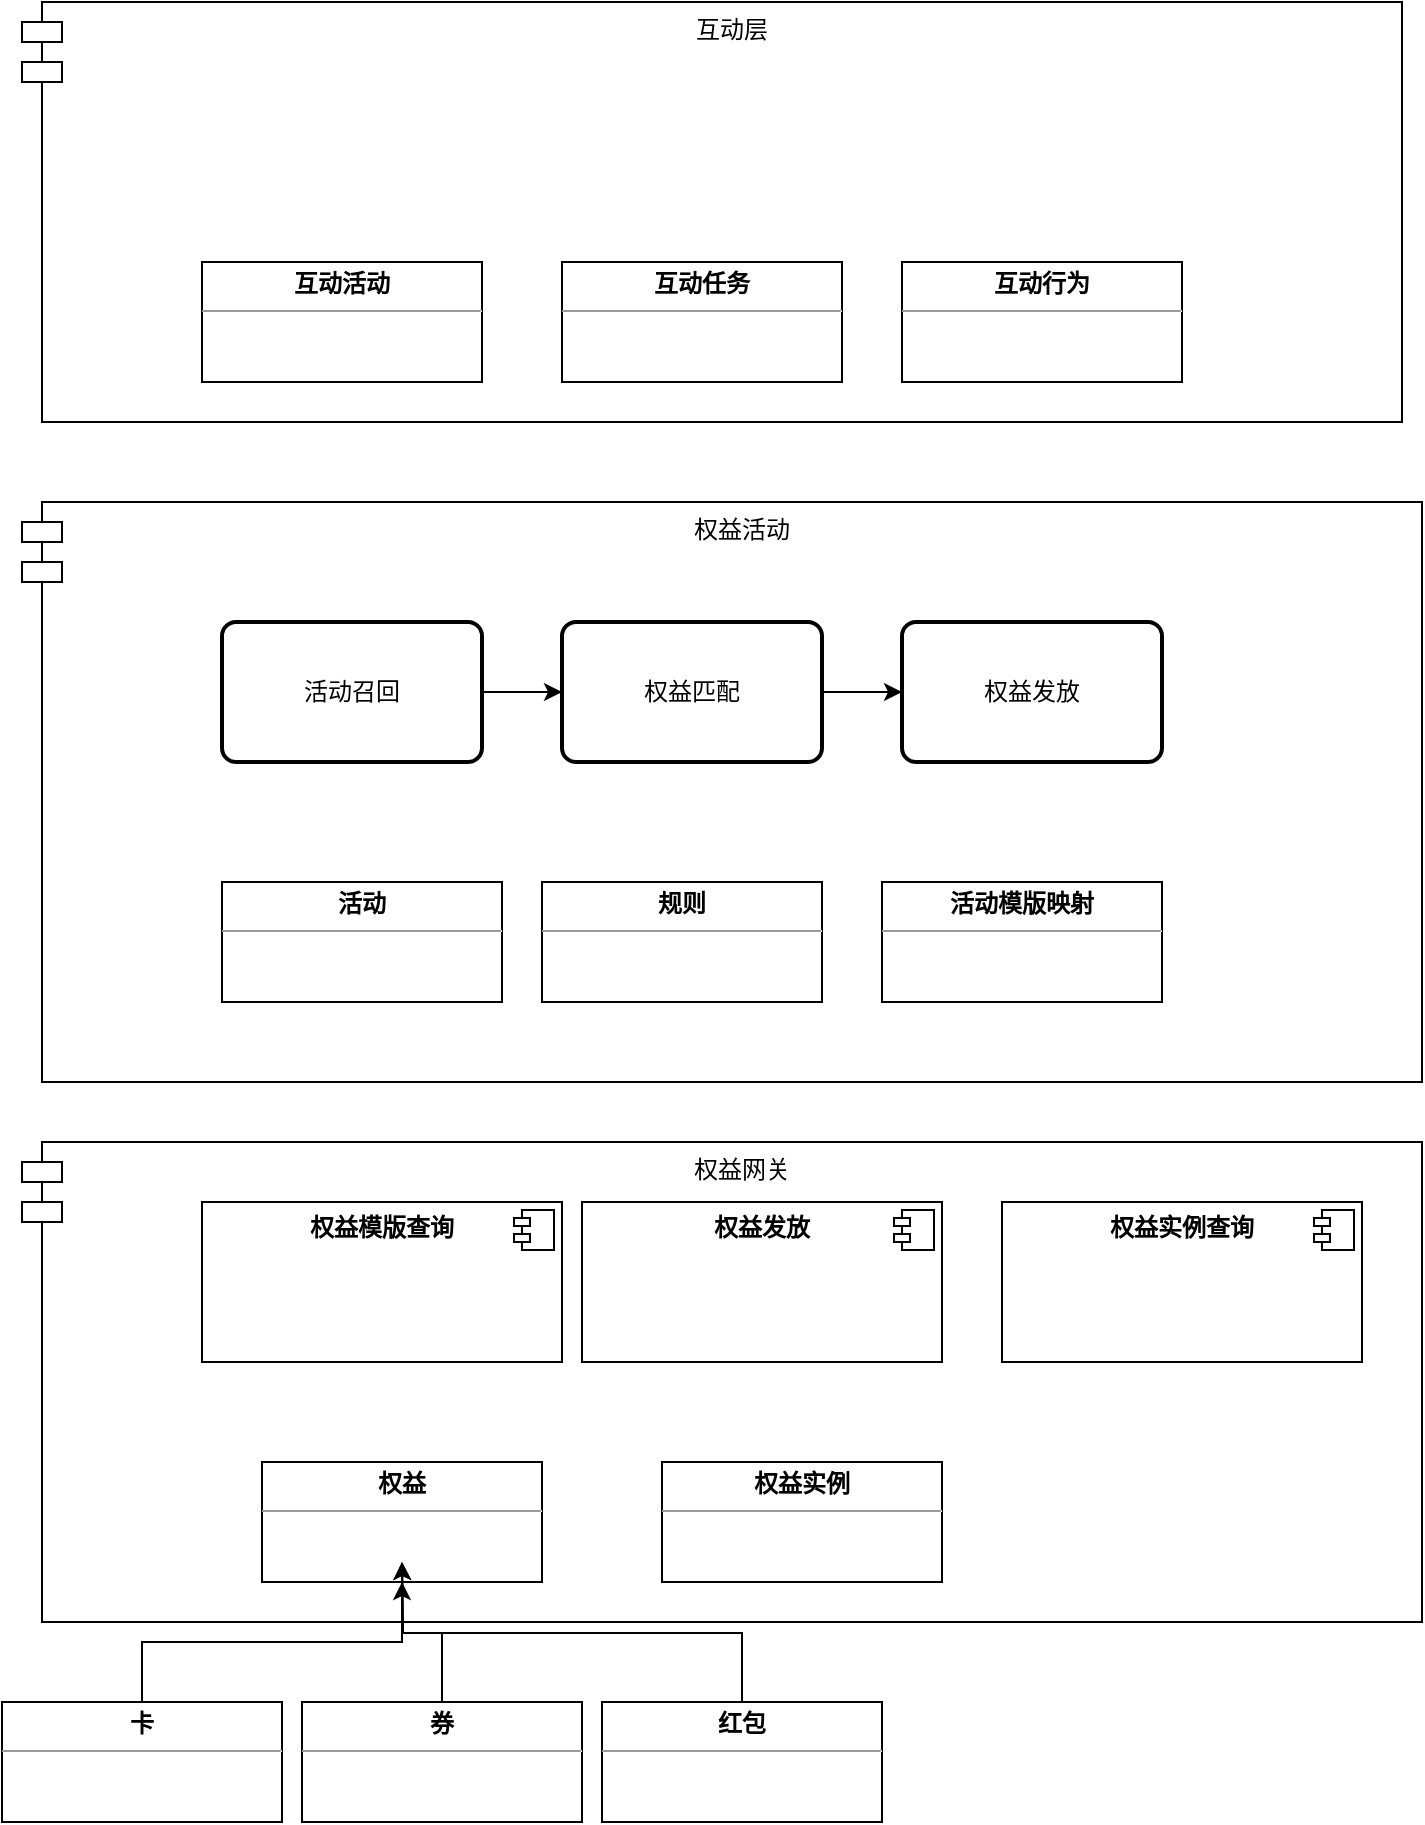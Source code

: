 <mxfile version="15.0.6" type="github">
  <diagram id="NM-FnL9aiEsatMu2k_oT" name="Page-1">
    <mxGraphModel dx="786" dy="1566" grid="1" gridSize="10" guides="1" tooltips="1" connect="1" arrows="1" fold="1" page="1" pageScale="1" pageWidth="827" pageHeight="1169" math="0" shadow="0">
      <root>
        <mxCell id="0" />
        <mxCell id="1" parent="0" />
        <mxCell id="irNuKJr1E5cWdmTTzUOE-2" value="权益网关" style="shape=module;align=left;spacingLeft=20;align=center;verticalAlign=top;" vertex="1" parent="1">
          <mxGeometry x="90" y="80" width="700" height="240" as="geometry" />
        </mxCell>
        <mxCell id="irNuKJr1E5cWdmTTzUOE-4" value="&lt;p style=&quot;margin: 0px ; margin-top: 6px ; text-align: center&quot;&gt;&lt;b&gt;权益模版查询&lt;/b&gt;&lt;/p&gt;" style="align=left;overflow=fill;html=1;dropTarget=0;" vertex="1" parent="1">
          <mxGeometry x="180" y="110" width="180" height="80" as="geometry" />
        </mxCell>
        <mxCell id="irNuKJr1E5cWdmTTzUOE-5" value="" style="shape=component;jettyWidth=8;jettyHeight=4;" vertex="1" parent="irNuKJr1E5cWdmTTzUOE-4">
          <mxGeometry x="1" width="20" height="20" relative="1" as="geometry">
            <mxPoint x="-24" y="4" as="offset" />
          </mxGeometry>
        </mxCell>
        <mxCell id="irNuKJr1E5cWdmTTzUOE-6" value="&lt;p style=&quot;margin: 0px ; margin-top: 4px ; text-align: center&quot;&gt;&lt;b&gt;权益&lt;/b&gt;&lt;/p&gt;&lt;hr size=&quot;1&quot;&gt;&lt;div style=&quot;height: 2px&quot;&gt;&lt;/div&gt;" style="verticalAlign=top;align=left;overflow=fill;fontSize=12;fontFamily=Helvetica;html=1;" vertex="1" parent="1">
          <mxGeometry x="210" y="240" width="140" height="60" as="geometry" />
        </mxCell>
        <mxCell id="irNuKJr1E5cWdmTTzUOE-8" value="&lt;p style=&quot;margin: 0px ; margin-top: 4px ; text-align: center&quot;&gt;&lt;b&gt;权益实例&lt;/b&gt;&lt;/p&gt;&lt;hr size=&quot;1&quot;&gt;&lt;div style=&quot;height: 2px&quot;&gt;&lt;/div&gt;" style="verticalAlign=top;align=left;overflow=fill;fontSize=12;fontFamily=Helvetica;html=1;" vertex="1" parent="1">
          <mxGeometry x="410" y="240" width="140" height="60" as="geometry" />
        </mxCell>
        <mxCell id="irNuKJr1E5cWdmTTzUOE-12" style="edgeStyle=orthogonalEdgeStyle;rounded=0;orthogonalLoop=1;jettySize=auto;html=1;exitX=0.5;exitY=0;exitDx=0;exitDy=0;" edge="1" parent="1" source="irNuKJr1E5cWdmTTzUOE-9" target="irNuKJr1E5cWdmTTzUOE-6">
          <mxGeometry relative="1" as="geometry" />
        </mxCell>
        <mxCell id="irNuKJr1E5cWdmTTzUOE-9" value="&lt;p style=&quot;margin: 0px ; margin-top: 4px ; text-align: center&quot;&gt;&lt;b&gt;卡&lt;/b&gt;&lt;/p&gt;&lt;hr size=&quot;1&quot;&gt;&lt;div style=&quot;height: 2px&quot;&gt;&lt;/div&gt;" style="verticalAlign=top;align=left;overflow=fill;fontSize=12;fontFamily=Helvetica;html=1;" vertex="1" parent="1">
          <mxGeometry x="80" y="360" width="140" height="60" as="geometry" />
        </mxCell>
        <mxCell id="irNuKJr1E5cWdmTTzUOE-13" style="edgeStyle=orthogonalEdgeStyle;rounded=0;orthogonalLoop=1;jettySize=auto;html=1;exitX=0.5;exitY=0;exitDx=0;exitDy=0;" edge="1" parent="1" source="irNuKJr1E5cWdmTTzUOE-10">
          <mxGeometry relative="1" as="geometry">
            <mxPoint x="280" y="290" as="targetPoint" />
          </mxGeometry>
        </mxCell>
        <mxCell id="irNuKJr1E5cWdmTTzUOE-10" value="&lt;p style=&quot;margin: 0px ; margin-top: 4px ; text-align: center&quot;&gt;&lt;b&gt;券&lt;/b&gt;&lt;/p&gt;&lt;hr size=&quot;1&quot;&gt;&lt;div style=&quot;height: 2px&quot;&gt;&lt;/div&gt;" style="verticalAlign=top;align=left;overflow=fill;fontSize=12;fontFamily=Helvetica;html=1;" vertex="1" parent="1">
          <mxGeometry x="230" y="360" width="140" height="60" as="geometry" />
        </mxCell>
        <mxCell id="irNuKJr1E5cWdmTTzUOE-14" style="edgeStyle=orthogonalEdgeStyle;rounded=0;orthogonalLoop=1;jettySize=auto;html=1;exitX=0.5;exitY=0;exitDx=0;exitDy=0;" edge="1" parent="1" source="irNuKJr1E5cWdmTTzUOE-11">
          <mxGeometry relative="1" as="geometry">
            <mxPoint x="280" y="290" as="targetPoint" />
          </mxGeometry>
        </mxCell>
        <mxCell id="irNuKJr1E5cWdmTTzUOE-11" value="&lt;p style=&quot;margin: 0px ; margin-top: 4px ; text-align: center&quot;&gt;&lt;b&gt;红包&lt;/b&gt;&lt;/p&gt;&lt;hr size=&quot;1&quot;&gt;&lt;div style=&quot;height: 2px&quot;&gt;&lt;/div&gt;" style="verticalAlign=top;align=left;overflow=fill;fontSize=12;fontFamily=Helvetica;html=1;" vertex="1" parent="1">
          <mxGeometry x="380" y="360" width="140" height="60" as="geometry" />
        </mxCell>
        <mxCell id="irNuKJr1E5cWdmTTzUOE-15" value="&lt;p style=&quot;margin: 0px ; margin-top: 6px ; text-align: center&quot;&gt;&lt;b&gt;权益发放&lt;/b&gt;&lt;/p&gt;" style="align=left;overflow=fill;html=1;dropTarget=0;" vertex="1" parent="1">
          <mxGeometry x="370" y="110" width="180" height="80" as="geometry" />
        </mxCell>
        <mxCell id="irNuKJr1E5cWdmTTzUOE-16" value="" style="shape=component;jettyWidth=8;jettyHeight=4;" vertex="1" parent="irNuKJr1E5cWdmTTzUOE-15">
          <mxGeometry x="1" width="20" height="20" relative="1" as="geometry">
            <mxPoint x="-24" y="4" as="offset" />
          </mxGeometry>
        </mxCell>
        <mxCell id="irNuKJr1E5cWdmTTzUOE-19" value="&lt;p style=&quot;margin: 0px ; margin-top: 6px ; text-align: center&quot;&gt;&lt;b&gt;权益实例查询&lt;/b&gt;&lt;/p&gt;" style="align=left;overflow=fill;html=1;dropTarget=0;" vertex="1" parent="1">
          <mxGeometry x="580" y="110" width="180" height="80" as="geometry" />
        </mxCell>
        <mxCell id="irNuKJr1E5cWdmTTzUOE-20" value="" style="shape=component;jettyWidth=8;jettyHeight=4;" vertex="1" parent="irNuKJr1E5cWdmTTzUOE-19">
          <mxGeometry x="1" width="20" height="20" relative="1" as="geometry">
            <mxPoint x="-24" y="4" as="offset" />
          </mxGeometry>
        </mxCell>
        <mxCell id="irNuKJr1E5cWdmTTzUOE-25" value="权益活动" style="shape=module;align=left;spacingLeft=20;align=center;verticalAlign=top;" vertex="1" parent="1">
          <mxGeometry x="90" y="-240" width="700" height="290" as="geometry" />
        </mxCell>
        <mxCell id="irNuKJr1E5cWdmTTzUOE-26" value="&lt;p style=&quot;margin: 0px ; margin-top: 4px ; text-align: center&quot;&gt;&lt;b&gt;活动&lt;/b&gt;&lt;/p&gt;&lt;hr size=&quot;1&quot;&gt;&lt;div style=&quot;height: 2px&quot;&gt;&lt;/div&gt;" style="verticalAlign=top;align=left;overflow=fill;fontSize=12;fontFamily=Helvetica;html=1;" vertex="1" parent="1">
          <mxGeometry x="190" y="-50" width="140" height="60" as="geometry" />
        </mxCell>
        <mxCell id="irNuKJr1E5cWdmTTzUOE-27" value="&lt;p style=&quot;margin: 0px ; margin-top: 4px ; text-align: center&quot;&gt;&lt;b&gt;规则&lt;/b&gt;&lt;/p&gt;&lt;hr size=&quot;1&quot;&gt;&lt;div style=&quot;height: 2px&quot;&gt;&lt;/div&gt;" style="verticalAlign=top;align=left;overflow=fill;fontSize=12;fontFamily=Helvetica;html=1;" vertex="1" parent="1">
          <mxGeometry x="350" y="-50" width="140" height="60" as="geometry" />
        </mxCell>
        <mxCell id="irNuKJr1E5cWdmTTzUOE-28" value="&lt;p style=&quot;margin: 0px ; margin-top: 4px ; text-align: center&quot;&gt;&lt;b&gt;活动模版映射&lt;/b&gt;&lt;/p&gt;&lt;hr size=&quot;1&quot;&gt;&lt;div style=&quot;height: 2px&quot;&gt;&lt;/div&gt;" style="verticalAlign=top;align=left;overflow=fill;fontSize=12;fontFamily=Helvetica;html=1;" vertex="1" parent="1">
          <mxGeometry x="520" y="-50" width="140" height="60" as="geometry" />
        </mxCell>
        <mxCell id="irNuKJr1E5cWdmTTzUOE-38" value="" style="edgeStyle=orthogonalEdgeStyle;rounded=0;orthogonalLoop=1;jettySize=auto;html=1;" edge="1" parent="1" source="irNuKJr1E5cWdmTTzUOE-29" target="irNuKJr1E5cWdmTTzUOE-30">
          <mxGeometry relative="1" as="geometry" />
        </mxCell>
        <mxCell id="irNuKJr1E5cWdmTTzUOE-29" value="活动召回" style="rounded=1;whiteSpace=wrap;html=1;absoluteArcSize=1;arcSize=14;strokeWidth=2;" vertex="1" parent="1">
          <mxGeometry x="190" y="-180" width="130" height="70" as="geometry" />
        </mxCell>
        <mxCell id="irNuKJr1E5cWdmTTzUOE-39" style="edgeStyle=orthogonalEdgeStyle;rounded=0;orthogonalLoop=1;jettySize=auto;html=1;entryX=0;entryY=0.5;entryDx=0;entryDy=0;" edge="1" parent="1" source="irNuKJr1E5cWdmTTzUOE-30" target="irNuKJr1E5cWdmTTzUOE-31">
          <mxGeometry relative="1" as="geometry" />
        </mxCell>
        <mxCell id="irNuKJr1E5cWdmTTzUOE-30" value="权益匹配" style="rounded=1;whiteSpace=wrap;html=1;absoluteArcSize=1;arcSize=14;strokeWidth=2;" vertex="1" parent="1">
          <mxGeometry x="360" y="-180" width="130" height="70" as="geometry" />
        </mxCell>
        <mxCell id="irNuKJr1E5cWdmTTzUOE-31" value="权益发放" style="rounded=1;whiteSpace=wrap;html=1;absoluteArcSize=1;arcSize=14;strokeWidth=2;" vertex="1" parent="1">
          <mxGeometry x="530" y="-180" width="130" height="70" as="geometry" />
        </mxCell>
        <mxCell id="irNuKJr1E5cWdmTTzUOE-34" value="互动层" style="shape=module;align=left;spacingLeft=20;align=center;verticalAlign=top;" vertex="1" parent="1">
          <mxGeometry x="90" y="-490" width="690" height="210" as="geometry" />
        </mxCell>
        <mxCell id="irNuKJr1E5cWdmTTzUOE-35" value="&lt;p style=&quot;margin: 0px ; margin-top: 4px ; text-align: center&quot;&gt;&lt;b&gt;互动活动&lt;/b&gt;&lt;/p&gt;&lt;hr size=&quot;1&quot;&gt;&lt;div style=&quot;height: 2px&quot;&gt;&lt;/div&gt;" style="verticalAlign=top;align=left;overflow=fill;fontSize=12;fontFamily=Helvetica;html=1;" vertex="1" parent="1">
          <mxGeometry x="180" y="-360" width="140" height="60" as="geometry" />
        </mxCell>
        <mxCell id="irNuKJr1E5cWdmTTzUOE-36" value="&lt;p style=&quot;margin: 0px ; margin-top: 4px ; text-align: center&quot;&gt;&lt;b&gt;互动任务&lt;/b&gt;&lt;/p&gt;&lt;hr size=&quot;1&quot;&gt;&lt;div style=&quot;height: 2px&quot;&gt;&lt;/div&gt;" style="verticalAlign=top;align=left;overflow=fill;fontSize=12;fontFamily=Helvetica;html=1;" vertex="1" parent="1">
          <mxGeometry x="360" y="-360" width="140" height="60" as="geometry" />
        </mxCell>
        <mxCell id="irNuKJr1E5cWdmTTzUOE-37" value="&lt;p style=&quot;margin: 0px ; margin-top: 4px ; text-align: center&quot;&gt;&lt;b&gt;互动行为&lt;/b&gt;&lt;/p&gt;&lt;hr size=&quot;1&quot;&gt;&lt;div style=&quot;height: 2px&quot;&gt;&lt;/div&gt;" style="verticalAlign=top;align=left;overflow=fill;fontSize=12;fontFamily=Helvetica;html=1;" vertex="1" parent="1">
          <mxGeometry x="530" y="-360" width="140" height="60" as="geometry" />
        </mxCell>
      </root>
    </mxGraphModel>
  </diagram>
</mxfile>
